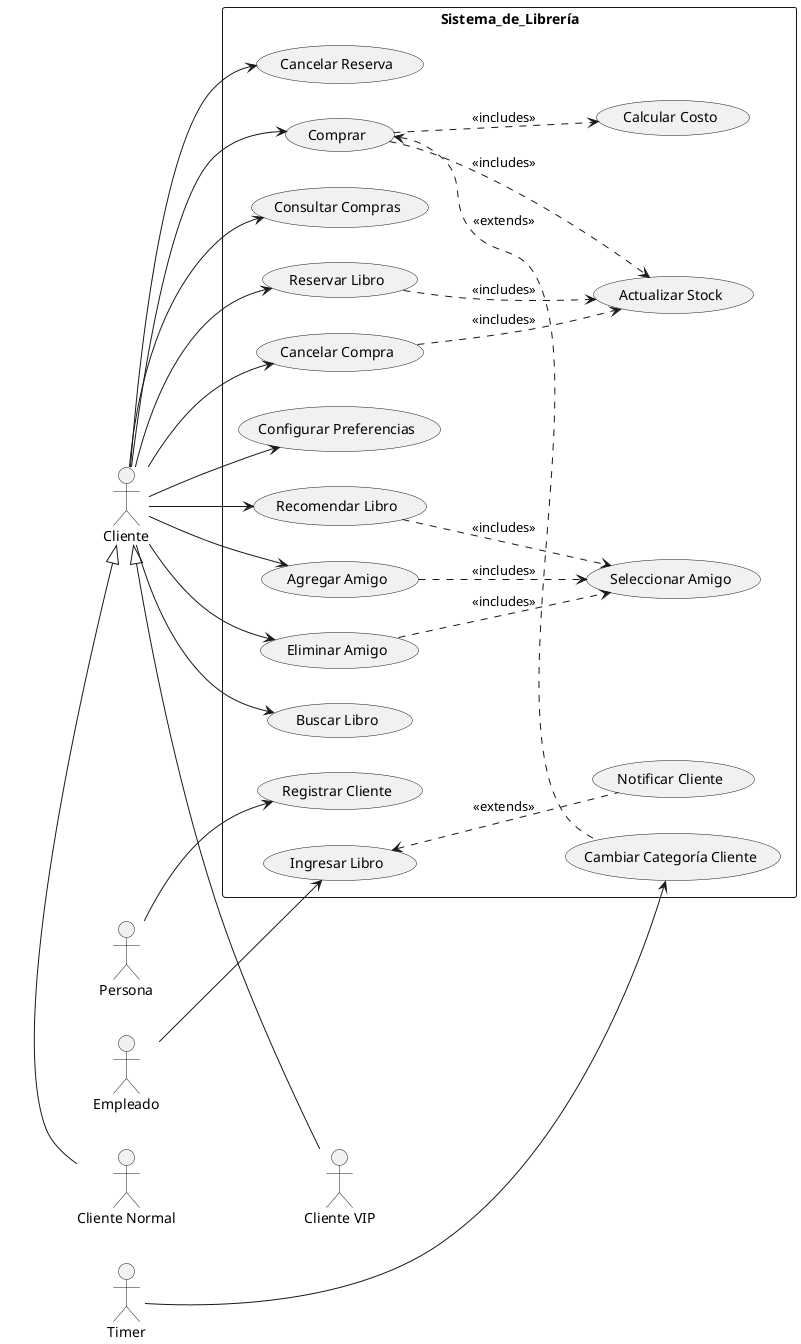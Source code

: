 @startuml
left to right direction
skinparam packageStyle rectangle

together {

    :Persona: as p
    :Empleado: as e
    :Timer: as t
    :Cliente: as c

    t -[hidden]l- c

    together {
        :Cliente VIP: as vc
        :Cliente Normal: as cn
        cn -[hidden]- vc
        vc -|> c
        cn -|> c
    }
    
}

rectangle Sistema_de_Librería {
    (Registrar Cliente) as registrar_cliente

    (Configurar Preferencias) as configurar_preferencias
    
    
    (Recomendar Libro) as recomendar
    (Agregar Amigo) as agregar_amigo
    (Eliminar Amigo) as eliminar_amigo
    (Seleccionar Amigo) as seleccionar_amigo
    agregar_amigo ..> seleccionar_amigo :<<includes>>
    eliminar_amigo ..> seleccionar_amigo :<<includes>>
    recomendar ..> seleccionar_amigo :<<includes>>

    (Buscar Libro) as buscar
    (Consultar Compras) as consultar_compras

    (Actualizar Stock) as actualizar_stock
    (Reservar Libro) as reservar
    reservar ..> actualizar_stock :<<includes>>
    together {
        (Comprar) as comprar 
        (Calcular Costo) as calcular_costo
    }

    (Cambiar Categoría Cliente) as cambiar_categoria

    (Cancelar Compra) as cancelar_compra
    (Cancelar Reserva) as cancelar_reserva


    (Ingresar Libro) as ingresar_libro
    (Notificar Cliente) as notificar
}

comprar <.. cambiar_categoria :<<extends>>
comprar ..> actualizar_stock :<<includes>>
comprar ..> calcular_costo :<<includes>>

cancelar_compra ..> actualizar_stock :<<includes>>

t --> cambiar_categoria
p --> registrar_cliente
e --> ingresar_libro
c --> configurar_preferencias
c --> recomendar
c --> agregar_amigo
c --> eliminar_amigo
c --> buscar
c --> comprar
c --> consultar_compras
c --> cancelar_compra
c --> reservar
c --> cancelar_reserva


ingresar_libro <.. notificar :<<extends>>


@enduml
